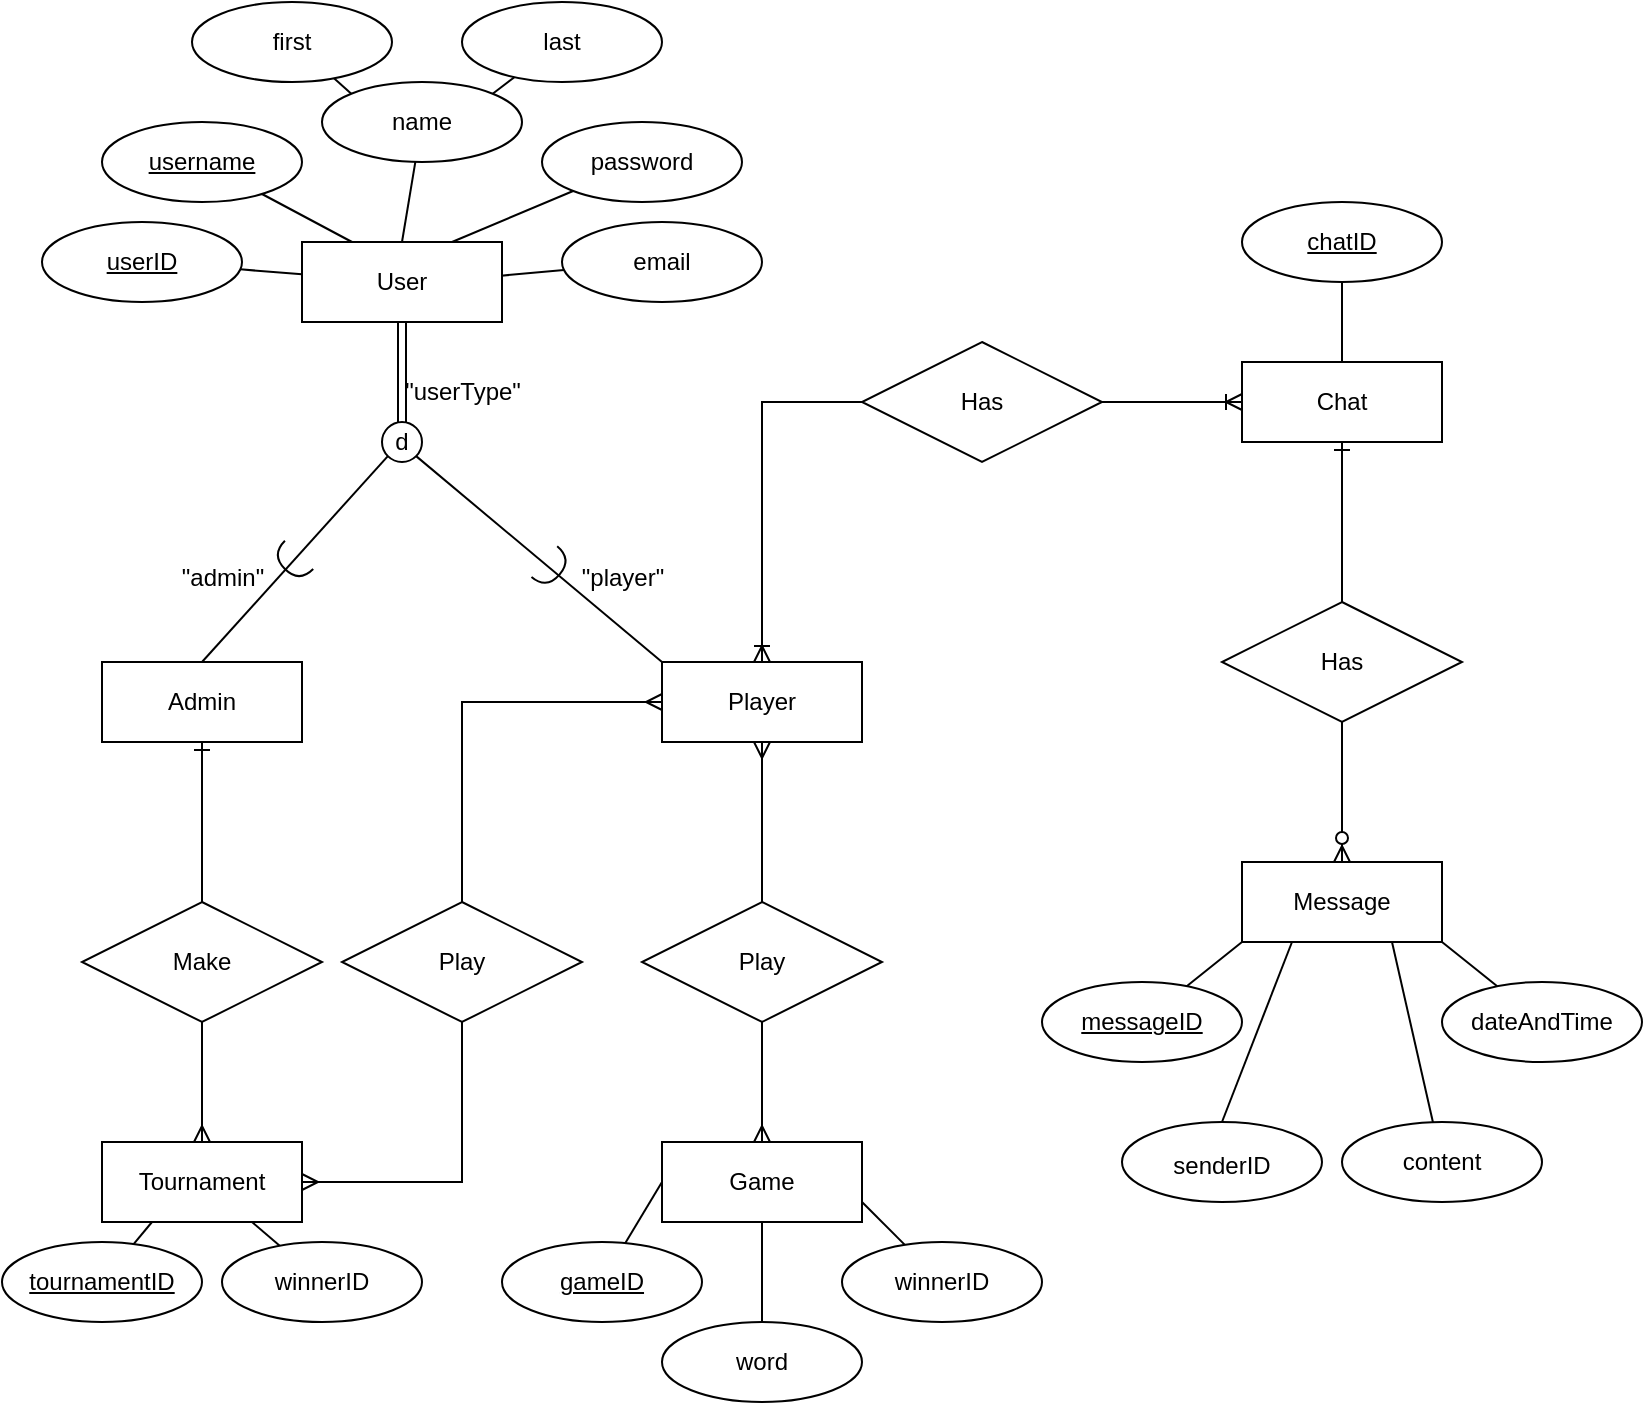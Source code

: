 <mxfile version="23.0.2" type="github">
  <diagram name="Page-1" id="I7xc5j70TLK0VO-wYfFK">
    <mxGraphModel dx="1364" dy="845" grid="1" gridSize="10" guides="1" tooltips="1" connect="1" arrows="1" fold="1" page="1" pageScale="1" pageWidth="850" pageHeight="1100" math="0" shadow="0">
      <root>
        <mxCell id="0" />
        <mxCell id="1" parent="0" />
        <mxCell id="m1UoJA5h-3axytS2Gg8Y-1" value="&lt;div&gt;User&lt;/div&gt;" style="whiteSpace=wrap;html=1;align=center;" parent="1" vertex="1">
          <mxGeometry x="150" y="180" width="100" height="40" as="geometry" />
        </mxCell>
        <mxCell id="m1UoJA5h-3axytS2Gg8Y-8" style="rounded=0;orthogonalLoop=1;jettySize=auto;html=1;entryX=0.25;entryY=0;entryDx=0;entryDy=0;endArrow=none;endFill=0;" parent="1" source="m1UoJA5h-3axytS2Gg8Y-2" target="m1UoJA5h-3axytS2Gg8Y-1" edge="1">
          <mxGeometry relative="1" as="geometry" />
        </mxCell>
        <mxCell id="m1UoJA5h-3axytS2Gg8Y-2" value="username" style="ellipse;whiteSpace=wrap;html=1;align=center;fontStyle=4;" parent="1" vertex="1">
          <mxGeometry x="50" y="120" width="100" height="40" as="geometry" />
        </mxCell>
        <mxCell id="m1UoJA5h-3axytS2Gg8Y-9" style="rounded=0;orthogonalLoop=1;jettySize=auto;html=1;entryX=0.75;entryY=0;entryDx=0;entryDy=0;endArrow=none;endFill=0;" parent="1" source="m1UoJA5h-3axytS2Gg8Y-3" target="m1UoJA5h-3axytS2Gg8Y-1" edge="1">
          <mxGeometry relative="1" as="geometry" />
        </mxCell>
        <mxCell id="m1UoJA5h-3axytS2Gg8Y-3" value="&lt;div&gt;password&lt;/div&gt;" style="ellipse;whiteSpace=wrap;html=1;align=center;" parent="1" vertex="1">
          <mxGeometry x="270" y="120" width="100" height="40" as="geometry" />
        </mxCell>
        <mxCell id="m1UoJA5h-3axytS2Gg8Y-10" style="rounded=0;orthogonalLoop=1;jettySize=auto;html=1;entryX=0.996;entryY=0.421;entryDx=0;entryDy=0;endArrow=none;endFill=0;entryPerimeter=0;" parent="1" source="m1UoJA5h-3axytS2Gg8Y-4" target="m1UoJA5h-3axytS2Gg8Y-1" edge="1">
          <mxGeometry relative="1" as="geometry" />
        </mxCell>
        <mxCell id="m1UoJA5h-3axytS2Gg8Y-4" value="email" style="ellipse;whiteSpace=wrap;html=1;align=center;" parent="1" vertex="1">
          <mxGeometry x="280" y="170" width="100" height="40" as="geometry" />
        </mxCell>
        <mxCell id="m1UoJA5h-3axytS2Gg8Y-7" style="rounded=0;orthogonalLoop=1;jettySize=auto;html=1;strokeColor=default;endArrow=none;endFill=0;" parent="1" source="m1UoJA5h-3axytS2Gg8Y-5" target="m1UoJA5h-3axytS2Gg8Y-1" edge="1">
          <mxGeometry relative="1" as="geometry" />
        </mxCell>
        <mxCell id="m1UoJA5h-3axytS2Gg8Y-5" value="&lt;div&gt;userID&lt;/div&gt;" style="ellipse;whiteSpace=wrap;html=1;align=center;fontStyle=4;" parent="1" vertex="1">
          <mxGeometry x="20" y="170" width="100" height="40" as="geometry" />
        </mxCell>
        <mxCell id="m1UoJA5h-3axytS2Gg8Y-12" value="&lt;div&gt;Admin&lt;/div&gt;" style="whiteSpace=wrap;html=1;align=center;" parent="1" vertex="1">
          <mxGeometry x="50" y="390" width="100" height="40" as="geometry" />
        </mxCell>
        <mxCell id="m1UoJA5h-3axytS2Gg8Y-13" value="Player" style="whiteSpace=wrap;html=1;align=center;" parent="1" vertex="1">
          <mxGeometry x="330" y="390" width="100" height="40" as="geometry" />
        </mxCell>
        <mxCell id="m1UoJA5h-3axytS2Gg8Y-14" value="Game" style="whiteSpace=wrap;html=1;align=center;" parent="1" vertex="1">
          <mxGeometry x="330" y="630" width="100" height="40" as="geometry" />
        </mxCell>
        <mxCell id="m1UoJA5h-3axytS2Gg8Y-15" value="Tournament" style="whiteSpace=wrap;html=1;align=center;" parent="1" vertex="1">
          <mxGeometry x="50" y="630" width="100" height="40" as="geometry" />
        </mxCell>
        <mxCell id="m1UoJA5h-3axytS2Gg8Y-16" value="Chat" style="whiteSpace=wrap;html=1;align=center;" parent="1" vertex="1">
          <mxGeometry x="620" y="240" width="100" height="40" as="geometry" />
        </mxCell>
        <mxCell id="m1UoJA5h-3axytS2Gg8Y-17" value="Message" style="whiteSpace=wrap;html=1;align=center;" parent="1" vertex="1">
          <mxGeometry x="620" y="490" width="100" height="40" as="geometry" />
        </mxCell>
        <mxCell id="m1UoJA5h-3axytS2Gg8Y-18" value="tournamentID" style="ellipse;whiteSpace=wrap;html=1;align=center;fontStyle=4;" parent="1" vertex="1">
          <mxGeometry y="680" width="100" height="40" as="geometry" />
        </mxCell>
        <mxCell id="m1UoJA5h-3axytS2Gg8Y-29" style="rounded=0;orthogonalLoop=1;jettySize=auto;html=1;entryX=0.75;entryY=1;entryDx=0;entryDy=0;endArrow=none;endFill=0;" parent="1" source="m1UoJA5h-3axytS2Gg8Y-19" target="m1UoJA5h-3axytS2Gg8Y-15" edge="1">
          <mxGeometry relative="1" as="geometry" />
        </mxCell>
        <mxCell id="m1UoJA5h-3axytS2Gg8Y-19" value="&lt;div&gt;winnerID&lt;/div&gt;" style="ellipse;whiteSpace=wrap;html=1;align=center;" parent="1" vertex="1">
          <mxGeometry x="110" y="680" width="100" height="40" as="geometry" />
        </mxCell>
        <mxCell id="m1UoJA5h-3axytS2Gg8Y-30" style="rounded=0;orthogonalLoop=1;jettySize=auto;html=1;entryX=0.5;entryY=1;entryDx=0;entryDy=0;endArrow=none;endFill=0;" parent="1" source="m1UoJA5h-3axytS2Gg8Y-20" target="m1UoJA5h-3axytS2Gg8Y-14" edge="1">
          <mxGeometry relative="1" as="geometry" />
        </mxCell>
        <mxCell id="m1UoJA5h-3axytS2Gg8Y-20" value="word" style="ellipse;whiteSpace=wrap;html=1;align=center;" parent="1" vertex="1">
          <mxGeometry x="330" y="720" width="100" height="40" as="geometry" />
        </mxCell>
        <mxCell id="m1UoJA5h-3axytS2Gg8Y-32" style="rounded=0;orthogonalLoop=1;jettySize=auto;html=1;entryX=1;entryY=0.75;entryDx=0;entryDy=0;endArrow=none;endFill=0;" parent="1" source="m1UoJA5h-3axytS2Gg8Y-21" target="m1UoJA5h-3axytS2Gg8Y-14" edge="1">
          <mxGeometry relative="1" as="geometry" />
        </mxCell>
        <mxCell id="m1UoJA5h-3axytS2Gg8Y-21" value="winnerID" style="ellipse;whiteSpace=wrap;html=1;align=center;" parent="1" vertex="1">
          <mxGeometry x="420" y="680" width="100" height="40" as="geometry" />
        </mxCell>
        <mxCell id="m1UoJA5h-3axytS2Gg8Y-31" style="rounded=0;orthogonalLoop=1;jettySize=auto;html=1;entryX=0;entryY=0.5;entryDx=0;entryDy=0;endArrow=none;endFill=0;" parent="1" source="m1UoJA5h-3axytS2Gg8Y-22" target="m1UoJA5h-3axytS2Gg8Y-14" edge="1">
          <mxGeometry relative="1" as="geometry" />
        </mxCell>
        <mxCell id="m1UoJA5h-3axytS2Gg8Y-22" value="gameID" style="ellipse;whiteSpace=wrap;html=1;align=center;fontStyle=4;" parent="1" vertex="1">
          <mxGeometry x="250" y="680" width="100" height="40" as="geometry" />
        </mxCell>
        <mxCell id="m1UoJA5h-3axytS2Gg8Y-35" style="rounded=0;orthogonalLoop=1;jettySize=auto;html=1;entryX=0;entryY=1;entryDx=0;entryDy=0;endArrow=none;endFill=0;" parent="1" source="m1UoJA5h-3axytS2Gg8Y-23" target="m1UoJA5h-3axytS2Gg8Y-17" edge="1">
          <mxGeometry relative="1" as="geometry" />
        </mxCell>
        <mxCell id="m1UoJA5h-3axytS2Gg8Y-23" value="messageID" style="ellipse;whiteSpace=wrap;html=1;align=center;fontStyle=4;" parent="1" vertex="1">
          <mxGeometry x="520" y="550" width="100" height="40" as="geometry" />
        </mxCell>
        <mxCell id="m1UoJA5h-3axytS2Gg8Y-36" style="rounded=0;orthogonalLoop=1;jettySize=auto;html=1;entryX=0.75;entryY=1;entryDx=0;entryDy=0;endArrow=none;endFill=0;" parent="1" source="m1UoJA5h-3axytS2Gg8Y-24" target="m1UoJA5h-3axytS2Gg8Y-17" edge="1">
          <mxGeometry relative="1" as="geometry" />
        </mxCell>
        <mxCell id="m1UoJA5h-3axytS2Gg8Y-24" value="content" style="ellipse;whiteSpace=wrap;html=1;align=center;" parent="1" vertex="1">
          <mxGeometry x="670" y="620" width="100" height="40" as="geometry" />
        </mxCell>
        <mxCell id="m1UoJA5h-3axytS2Gg8Y-37" style="rounded=0;orthogonalLoop=1;jettySize=auto;html=1;entryX=1;entryY=1;entryDx=0;entryDy=0;endArrow=none;endFill=0;" parent="1" source="m1UoJA5h-3axytS2Gg8Y-25" target="m1UoJA5h-3axytS2Gg8Y-17" edge="1">
          <mxGeometry relative="1" as="geometry" />
        </mxCell>
        <mxCell id="m1UoJA5h-3axytS2Gg8Y-25" value="&lt;div&gt;dateAndTime&lt;/div&gt;" style="ellipse;whiteSpace=wrap;html=1;align=center;" parent="1" vertex="1">
          <mxGeometry x="720" y="550" width="100" height="40" as="geometry" />
        </mxCell>
        <mxCell id="m1UoJA5h-3axytS2Gg8Y-28" style="rounded=0;orthogonalLoop=1;jettySize=auto;html=1;entryX=0.25;entryY=1;entryDx=0;entryDy=0;endArrow=none;endFill=0;" parent="1" source="m1UoJA5h-3axytS2Gg8Y-18" target="m1UoJA5h-3axytS2Gg8Y-15" edge="1">
          <mxGeometry relative="1" as="geometry" />
        </mxCell>
        <mxCell id="m1UoJA5h-3axytS2Gg8Y-34" style="rounded=0;orthogonalLoop=1;jettySize=auto;html=1;endArrow=none;endFill=0;" parent="1" source="m1UoJA5h-3axytS2Gg8Y-33" target="m1UoJA5h-3axytS2Gg8Y-16" edge="1">
          <mxGeometry relative="1" as="geometry" />
        </mxCell>
        <mxCell id="m1UoJA5h-3axytS2Gg8Y-33" value="chatID" style="ellipse;whiteSpace=wrap;html=1;align=center;fontStyle=4;" parent="1" vertex="1">
          <mxGeometry x="620" y="160" width="100" height="40" as="geometry" />
        </mxCell>
        <mxCell id="m1UoJA5h-3axytS2Gg8Y-38" value="Has" style="shape=rhombus;perimeter=rhombusPerimeter;whiteSpace=wrap;html=1;align=center;" parent="1" vertex="1">
          <mxGeometry x="430" y="230" width="120" height="60" as="geometry" />
        </mxCell>
        <mxCell id="m1UoJA5h-3axytS2Gg8Y-39" value="Has" style="shape=rhombus;perimeter=rhombusPerimeter;whiteSpace=wrap;html=1;align=center;" parent="1" vertex="1">
          <mxGeometry x="610" y="360" width="120" height="60" as="geometry" />
        </mxCell>
        <mxCell id="m1UoJA5h-3axytS2Gg8Y-40" value="Make" style="shape=rhombus;perimeter=rhombusPerimeter;whiteSpace=wrap;html=1;align=center;" parent="1" vertex="1">
          <mxGeometry x="40" y="510" width="120" height="60" as="geometry" />
        </mxCell>
        <mxCell id="m1UoJA5h-3axytS2Gg8Y-41" value="Play" style="shape=rhombus;perimeter=rhombusPerimeter;whiteSpace=wrap;html=1;align=center;" parent="1" vertex="1">
          <mxGeometry x="320" y="510" width="120" height="60" as="geometry" />
        </mxCell>
        <mxCell id="m1UoJA5h-3axytS2Gg8Y-42" value="Play" style="shape=rhombus;perimeter=rhombusPerimeter;whiteSpace=wrap;html=1;align=center;" parent="1" vertex="1">
          <mxGeometry x="170" y="510" width="120" height="60" as="geometry" />
        </mxCell>
        <mxCell id="m1UoJA5h-3axytS2Gg8Y-44" value="" style="fontSize=12;html=1;endArrow=ERone;endFill=1;rounded=0;entryX=0.5;entryY=1;entryDx=0;entryDy=0;exitX=0.5;exitY=0;exitDx=0;exitDy=0;" parent="1" source="m1UoJA5h-3axytS2Gg8Y-39" target="m1UoJA5h-3axytS2Gg8Y-16" edge="1">
          <mxGeometry width="100" height="100" relative="1" as="geometry">
            <mxPoint x="500" y="440" as="sourcePoint" />
            <mxPoint x="600" y="340" as="targetPoint" />
          </mxGeometry>
        </mxCell>
        <mxCell id="m1UoJA5h-3axytS2Gg8Y-45" value="" style="fontSize=12;html=1;endArrow=ERzeroToMany;endFill=1;rounded=0;entryX=0.5;entryY=0;entryDx=0;entryDy=0;exitX=0.5;exitY=1;exitDx=0;exitDy=0;" parent="1" source="m1UoJA5h-3axytS2Gg8Y-39" target="m1UoJA5h-3axytS2Gg8Y-17" edge="1">
          <mxGeometry width="100" height="100" relative="1" as="geometry">
            <mxPoint x="340" y="540" as="sourcePoint" />
            <mxPoint x="440" y="440" as="targetPoint" />
          </mxGeometry>
        </mxCell>
        <mxCell id="m1UoJA5h-3axytS2Gg8Y-46" value="" style="fontSize=12;html=1;endArrow=ERoneToMany;rounded=0;exitX=1;exitY=0.5;exitDx=0;exitDy=0;" parent="1" source="m1UoJA5h-3axytS2Gg8Y-38" target="m1UoJA5h-3axytS2Gg8Y-16" edge="1">
          <mxGeometry width="100" height="100" relative="1" as="geometry">
            <mxPoint x="380" y="450" as="sourcePoint" />
            <mxPoint x="480" y="350" as="targetPoint" />
          </mxGeometry>
        </mxCell>
        <mxCell id="m1UoJA5h-3axytS2Gg8Y-48" value="" style="fontSize=12;html=1;endArrow=ERmany;rounded=0;exitX=0.5;exitY=1;exitDx=0;exitDy=0;entryX=0.5;entryY=0;entryDx=0;entryDy=0;" parent="1" source="m1UoJA5h-3axytS2Gg8Y-41" target="m1UoJA5h-3axytS2Gg8Y-14" edge="1">
          <mxGeometry width="100" height="100" relative="1" as="geometry">
            <mxPoint x="170" y="600" as="sourcePoint" />
            <mxPoint x="370" y="590" as="targetPoint" />
          </mxGeometry>
        </mxCell>
        <mxCell id="m1UoJA5h-3axytS2Gg8Y-49" value="" style="fontSize=12;html=1;endArrow=ERmany;rounded=0;exitX=0.5;exitY=1;exitDx=0;exitDy=0;entryX=1;entryY=0.5;entryDx=0;entryDy=0;edgeStyle=orthogonalEdgeStyle;" parent="1" source="m1UoJA5h-3axytS2Gg8Y-42" target="m1UoJA5h-3axytS2Gg8Y-15" edge="1">
          <mxGeometry width="100" height="100" relative="1" as="geometry">
            <mxPoint x="249.17" y="570" as="sourcePoint" />
            <mxPoint x="249.17" y="630" as="targetPoint" />
          </mxGeometry>
        </mxCell>
        <mxCell id="m1UoJA5h-3axytS2Gg8Y-51" value="" style="fontSize=12;html=1;endArrow=ERmany;rounded=0;exitX=0.5;exitY=0;exitDx=0;exitDy=0;entryX=0.5;entryY=1;entryDx=0;entryDy=0;" parent="1" source="m1UoJA5h-3axytS2Gg8Y-41" target="m1UoJA5h-3axytS2Gg8Y-13" edge="1">
          <mxGeometry width="100" height="100" relative="1" as="geometry">
            <mxPoint x="440" y="400" as="sourcePoint" />
            <mxPoint x="440" y="460" as="targetPoint" />
          </mxGeometry>
        </mxCell>
        <mxCell id="m1UoJA5h-3axytS2Gg8Y-52" value="" style="fontSize=12;html=1;endArrow=ERmany;rounded=0;exitX=0.5;exitY=0;exitDx=0;exitDy=0;entryX=0;entryY=0.5;entryDx=0;entryDy=0;edgeStyle=orthogonalEdgeStyle;" parent="1" source="m1UoJA5h-3axytS2Gg8Y-42" target="m1UoJA5h-3axytS2Gg8Y-13" edge="1">
          <mxGeometry width="100" height="100" relative="1" as="geometry">
            <mxPoint x="220" y="500" as="sourcePoint" />
            <mxPoint x="220" y="420" as="targetPoint" />
          </mxGeometry>
        </mxCell>
        <mxCell id="m1UoJA5h-3axytS2Gg8Y-53" value="" style="fontSize=12;html=1;endArrow=ERone;endFill=1;rounded=0;entryX=0.5;entryY=1;entryDx=0;entryDy=0;exitX=0.5;exitY=0;exitDx=0;exitDy=0;" parent="1" source="m1UoJA5h-3axytS2Gg8Y-40" target="m1UoJA5h-3axytS2Gg8Y-12" edge="1">
          <mxGeometry width="100" height="100" relative="1" as="geometry">
            <mxPoint x="30" y="490" as="sourcePoint" />
            <mxPoint x="100" y="390" as="targetPoint" />
          </mxGeometry>
        </mxCell>
        <mxCell id="m1UoJA5h-3axytS2Gg8Y-54" value="" style="fontSize=12;html=1;endArrow=ERmany;rounded=0;exitX=0.5;exitY=1;exitDx=0;exitDy=0;entryX=0.5;entryY=0;entryDx=0;entryDy=0;" parent="1" source="m1UoJA5h-3axytS2Gg8Y-40" target="m1UoJA5h-3axytS2Gg8Y-15" edge="1">
          <mxGeometry width="100" height="100" relative="1" as="geometry">
            <mxPoint x="240" y="580" as="sourcePoint" />
            <mxPoint x="180" y="660" as="targetPoint" />
          </mxGeometry>
        </mxCell>
        <mxCell id="m1UoJA5h-3axytS2Gg8Y-55" value="" style="fontSize=12;html=1;endArrow=ERoneToMany;rounded=0;entryX=0.5;entryY=0;entryDx=0;entryDy=0;exitX=0;exitY=0.5;exitDx=0;exitDy=0;edgeStyle=orthogonalEdgeStyle;" parent="1" source="m1UoJA5h-3axytS2Gg8Y-38" target="m1UoJA5h-3axytS2Gg8Y-13" edge="1">
          <mxGeometry width="100" height="100" relative="1" as="geometry">
            <mxPoint x="480" y="500" as="sourcePoint" />
            <mxPoint x="580" y="400" as="targetPoint" />
          </mxGeometry>
        </mxCell>
        <mxCell id="m1UoJA5h-3axytS2Gg8Y-57" value="" style="shape=link;html=1;rounded=0;exitX=0.5;exitY=1;exitDx=0;exitDy=0;" parent="1" source="m1UoJA5h-3axytS2Gg8Y-1" edge="1">
          <mxGeometry relative="1" as="geometry">
            <mxPoint x="70" y="310" as="sourcePoint" />
            <mxPoint x="200" y="270" as="targetPoint" />
          </mxGeometry>
        </mxCell>
        <mxCell id="m1UoJA5h-3axytS2Gg8Y-58" value="" style="resizable=0;html=1;whiteSpace=wrap;align=right;verticalAlign=bottom;" parent="m1UoJA5h-3axytS2Gg8Y-57" connectable="0" vertex="1">
          <mxGeometry x="1" relative="1" as="geometry" />
        </mxCell>
        <mxCell id="m1UoJA5h-3axytS2Gg8Y-59" value="d" style="ellipse;whiteSpace=wrap;html=1;aspect=fixed;" parent="1" vertex="1">
          <mxGeometry x="190" y="270" width="20" height="20" as="geometry" />
        </mxCell>
        <mxCell id="m1UoJA5h-3axytS2Gg8Y-62" value="" style="endArrow=none;html=1;rounded=0;entryX=0;entryY=1;entryDx=0;entryDy=0;exitX=0.5;exitY=0;exitDx=0;exitDy=0;" parent="1" source="m1UoJA5h-3axytS2Gg8Y-12" target="m1UoJA5h-3axytS2Gg8Y-59" edge="1">
          <mxGeometry width="50" height="50" relative="1" as="geometry">
            <mxPoint x="115" y="360" as="sourcePoint" />
            <mxPoint x="165" y="310" as="targetPoint" />
          </mxGeometry>
        </mxCell>
        <mxCell id="m1UoJA5h-3axytS2Gg8Y-63" value="" style="endArrow=none;html=1;rounded=0;exitX=0;exitY=0;exitDx=0;exitDy=0;entryX=1;entryY=1;entryDx=0;entryDy=0;" parent="1" source="m1UoJA5h-3axytS2Gg8Y-13" target="m1UoJA5h-3axytS2Gg8Y-59" edge="1">
          <mxGeometry width="50" height="50" relative="1" as="geometry">
            <mxPoint x="205" y="380" as="sourcePoint" />
            <mxPoint x="255" y="330" as="targetPoint" />
          </mxGeometry>
        </mxCell>
        <mxCell id="m1UoJA5h-3axytS2Gg8Y-64" value="" style="shape=requiredInterface;html=1;verticalLabelPosition=bottom;sketch=0;rotation=135;" parent="1" vertex="1">
          <mxGeometry x="140" y="330" width="10" height="20" as="geometry" />
        </mxCell>
        <mxCell id="m1UoJA5h-3axytS2Gg8Y-66" value="" style="shape=requiredInterface;html=1;verticalLabelPosition=bottom;sketch=0;rotation=40;" parent="1" vertex="1">
          <mxGeometry x="270" y="333" width="10" height="20" as="geometry" />
        </mxCell>
        <mxCell id="V8BRYtM3wi4--nb3yZZn-1" value="&quot;userType&quot;" style="text;html=1;align=center;verticalAlign=middle;resizable=0;points=[];autosize=1;strokeColor=none;fillColor=none;" parent="1" vertex="1">
          <mxGeometry x="190" y="240" width="80" height="30" as="geometry" />
        </mxCell>
        <mxCell id="V8BRYtM3wi4--nb3yZZn-2" value="&quot;player&quot;" style="text;html=1;align=center;verticalAlign=middle;resizable=0;points=[];autosize=1;strokeColor=none;fillColor=none;" parent="1" vertex="1">
          <mxGeometry x="280" y="333" width="60" height="30" as="geometry" />
        </mxCell>
        <mxCell id="V8BRYtM3wi4--nb3yZZn-3" value="&quot;admin&quot;" style="text;html=1;align=center;verticalAlign=middle;resizable=0;points=[];autosize=1;strokeColor=none;fillColor=none;" parent="1" vertex="1">
          <mxGeometry x="80" y="333" width="60" height="30" as="geometry" />
        </mxCell>
        <mxCell id="V8BRYtM3wi4--nb3yZZn-10" style="rounded=0;orthogonalLoop=1;jettySize=auto;html=1;entryX=0.5;entryY=0;entryDx=0;entryDy=0;endArrow=none;endFill=0;" parent="1" source="V8BRYtM3wi4--nb3yZZn-5" target="m1UoJA5h-3axytS2Gg8Y-1" edge="1">
          <mxGeometry relative="1" as="geometry" />
        </mxCell>
        <mxCell id="V8BRYtM3wi4--nb3yZZn-5" value="name" style="ellipse;whiteSpace=wrap;html=1;align=center;" parent="1" vertex="1">
          <mxGeometry x="160" y="100" width="100" height="40" as="geometry" />
        </mxCell>
        <mxCell id="V8BRYtM3wi4--nb3yZZn-9" style="rounded=0;orthogonalLoop=1;jettySize=auto;html=1;entryX=0;entryY=0;entryDx=0;entryDy=0;endArrow=none;endFill=0;" parent="1" source="V8BRYtM3wi4--nb3yZZn-6" target="V8BRYtM3wi4--nb3yZZn-5" edge="1">
          <mxGeometry relative="1" as="geometry" />
        </mxCell>
        <mxCell id="V8BRYtM3wi4--nb3yZZn-6" value="first" style="ellipse;whiteSpace=wrap;html=1;align=center;" parent="1" vertex="1">
          <mxGeometry x="95" y="60" width="100" height="40" as="geometry" />
        </mxCell>
        <mxCell id="V8BRYtM3wi4--nb3yZZn-8" style="rounded=0;orthogonalLoop=1;jettySize=auto;html=1;entryX=1;entryY=0;entryDx=0;entryDy=0;endArrow=none;endFill=0;" parent="1" source="V8BRYtM3wi4--nb3yZZn-7" target="V8BRYtM3wi4--nb3yZZn-5" edge="1">
          <mxGeometry relative="1" as="geometry" />
        </mxCell>
        <mxCell id="V8BRYtM3wi4--nb3yZZn-7" value="last" style="ellipse;whiteSpace=wrap;html=1;align=center;" parent="1" vertex="1">
          <mxGeometry x="230" y="60" width="100" height="40" as="geometry" />
        </mxCell>
        <mxCell id="ikmtdSKm0K-EaBx8Lx3b-4" style="rounded=0;orthogonalLoop=1;jettySize=auto;html=1;exitX=0.5;exitY=0;exitDx=0;exitDy=0;entryX=0.25;entryY=1;entryDx=0;entryDy=0;fontSize=12;startSize=8;endSize=8;endArrow=none;endFill=0;" edge="1" parent="1" source="ikmtdSKm0K-EaBx8Lx3b-2" target="m1UoJA5h-3axytS2Gg8Y-17">
          <mxGeometry relative="1" as="geometry" />
        </mxCell>
        <mxCell id="ikmtdSKm0K-EaBx8Lx3b-2" value="&lt;font style=&quot;font-size: 12px;&quot;&gt;senderID&lt;/font&gt;" style="ellipse;whiteSpace=wrap;html=1;align=center;fontSize=16;" vertex="1" parent="1">
          <mxGeometry x="560" y="620" width="100" height="40" as="geometry" />
        </mxCell>
      </root>
    </mxGraphModel>
  </diagram>
</mxfile>
